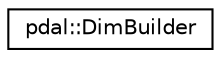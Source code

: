 digraph "Graphical Class Hierarchy"
{
  edge [fontname="Helvetica",fontsize="10",labelfontname="Helvetica",labelfontsize="10"];
  node [fontname="Helvetica",fontsize="10",shape=record];
  rankdir="LR";
  Node1 [label="pdal::DimBuilder",height=0.2,width=0.4,color="black", fillcolor="white", style="filled",URL="$classpdal_1_1DimBuilder.html"];
}
